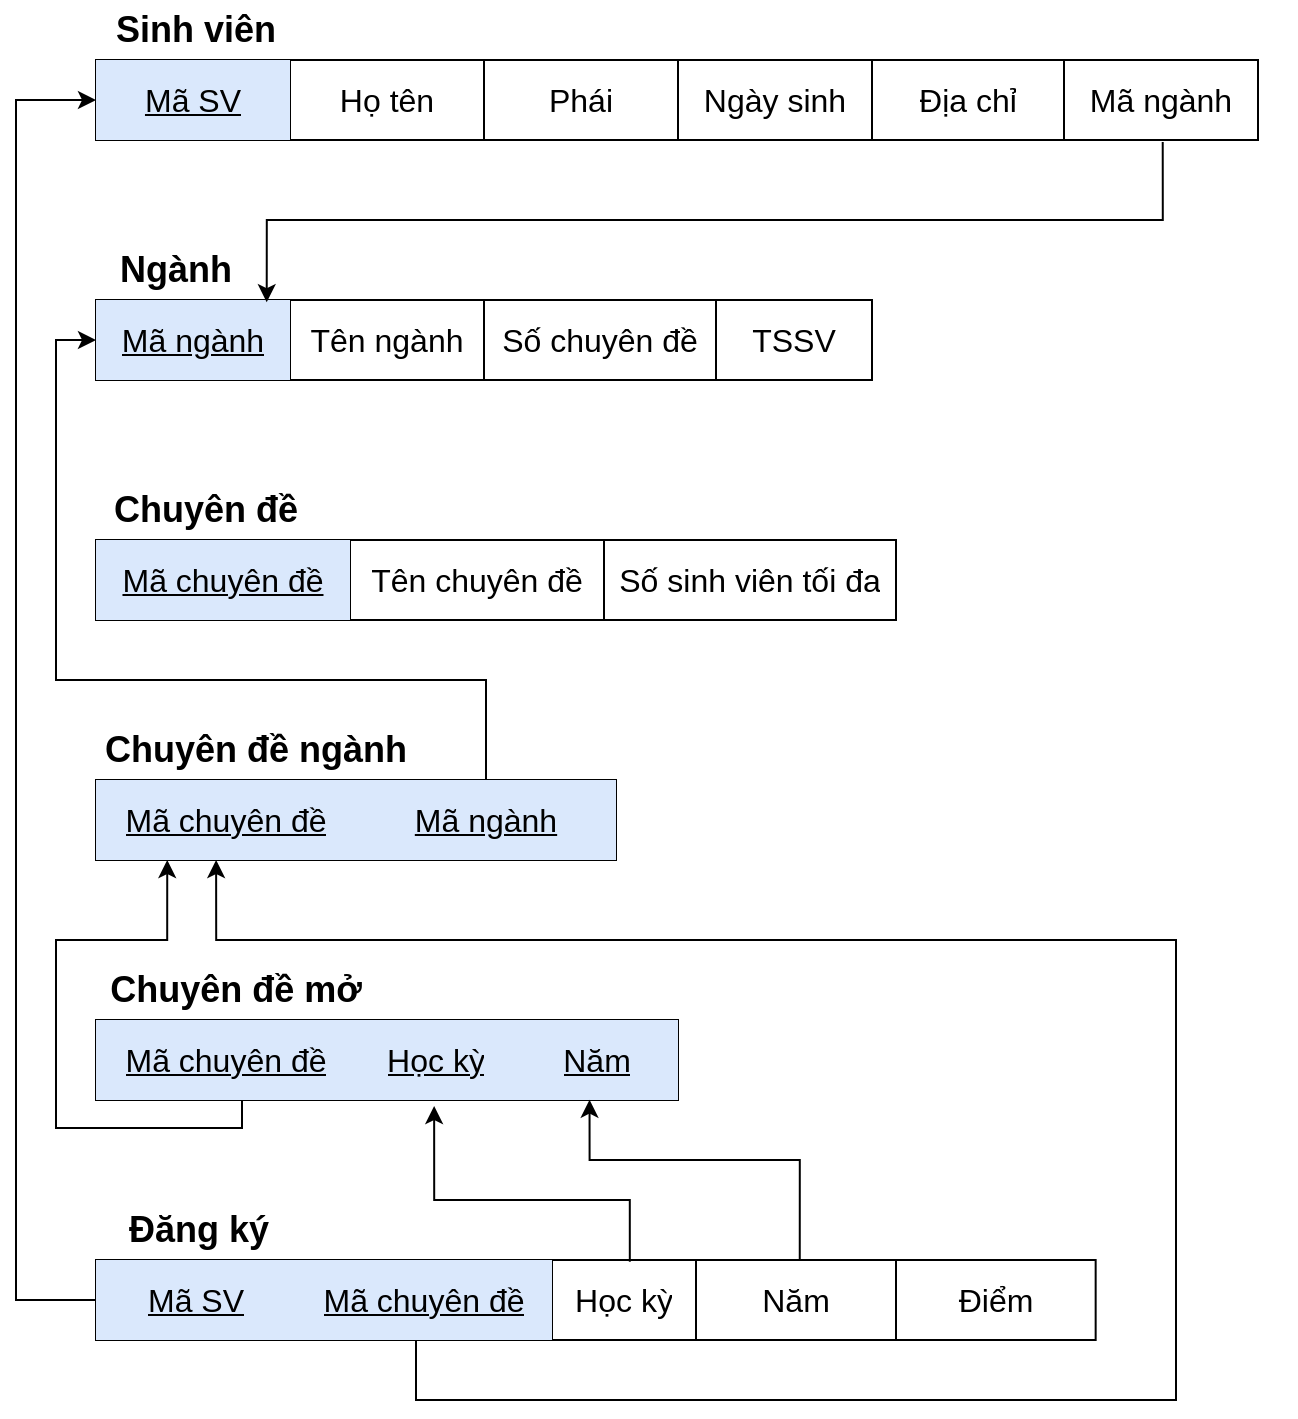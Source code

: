 <mxfile version="24.0.7" type="github">
  <diagram id="R2lEEEUBdFMjLlhIrx00" name="Page-1">
    <mxGraphModel dx="1500" dy="813" grid="1" gridSize="10" guides="1" tooltips="1" connect="1" arrows="1" fold="1" page="1" pageScale="1" pageWidth="850" pageHeight="1100" math="0" shadow="0" extFonts="Permanent Marker^https://fonts.googleapis.com/css?family=Permanent+Marker">
      <root>
        <mxCell id="0" />
        <mxCell id="1" parent="0" />
        <mxCell id="U6j564hqFeKIN1RB1Ltd-18" value="" style="group" parent="1" vertex="1" connectable="0">
          <mxGeometry x="80" y="90" width="581" height="70" as="geometry" />
        </mxCell>
        <mxCell id="U6j564hqFeKIN1RB1Ltd-1" value="" style="shape=table;startSize=0;container=1;collapsible=0;childLayout=tableLayout;fontSize=16;" parent="U6j564hqFeKIN1RB1Ltd-18" vertex="1">
          <mxGeometry y="30" width="581" height="40" as="geometry" />
        </mxCell>
        <mxCell id="U6j564hqFeKIN1RB1Ltd-6" value="" style="shape=tableRow;horizontal=0;startSize=0;swimlaneHead=0;swimlaneBody=0;strokeColor=inherit;top=0;left=0;bottom=0;right=0;collapsible=0;dropTarget=0;fillColor=none;points=[[0,0.5],[1,0.5]];portConstraint=eastwest;fontSize=16;" parent="U6j564hqFeKIN1RB1Ltd-1" vertex="1">
          <mxGeometry width="581" height="40" as="geometry" />
        </mxCell>
        <mxCell id="U6j564hqFeKIN1RB1Ltd-16" value="&lt;u&gt;Mã SV&lt;/u&gt;" style="shape=partialRectangle;html=1;whiteSpace=wrap;connectable=0;strokeColor=#6c8ebf;overflow=hidden;fillColor=#dae8fc;top=0;left=0;bottom=0;right=0;pointerEvents=1;fontSize=16;" parent="U6j564hqFeKIN1RB1Ltd-6" vertex="1">
          <mxGeometry width="97" height="40" as="geometry">
            <mxRectangle width="97" height="40" as="alternateBounds" />
          </mxGeometry>
        </mxCell>
        <mxCell id="U6j564hqFeKIN1RB1Ltd-15" value="Họ tên" style="shape=partialRectangle;html=1;whiteSpace=wrap;connectable=0;strokeColor=inherit;overflow=hidden;fillColor=none;top=0;left=0;bottom=0;right=0;pointerEvents=1;fontSize=16;" parent="U6j564hqFeKIN1RB1Ltd-6" vertex="1">
          <mxGeometry x="97" width="97" height="40" as="geometry">
            <mxRectangle width="97" height="40" as="alternateBounds" />
          </mxGeometry>
        </mxCell>
        <mxCell id="U6j564hqFeKIN1RB1Ltd-14" value="Phái" style="shape=partialRectangle;html=1;whiteSpace=wrap;connectable=0;strokeColor=inherit;overflow=hidden;fillColor=none;top=0;left=0;bottom=0;right=0;pointerEvents=1;fontSize=16;" parent="U6j564hqFeKIN1RB1Ltd-6" vertex="1">
          <mxGeometry x="194" width="97" height="40" as="geometry">
            <mxRectangle width="97" height="40" as="alternateBounds" />
          </mxGeometry>
        </mxCell>
        <mxCell id="U6j564hqFeKIN1RB1Ltd-7" value="Ngày sinh" style="shape=partialRectangle;html=1;whiteSpace=wrap;connectable=0;strokeColor=inherit;overflow=hidden;fillColor=none;top=0;left=0;bottom=0;right=0;pointerEvents=1;fontSize=16;" parent="U6j564hqFeKIN1RB1Ltd-6" vertex="1">
          <mxGeometry x="291" width="97" height="40" as="geometry">
            <mxRectangle width="97" height="40" as="alternateBounds" />
          </mxGeometry>
        </mxCell>
        <mxCell id="U6j564hqFeKIN1RB1Ltd-8" value="Địa chỉ" style="shape=partialRectangle;html=1;whiteSpace=wrap;connectable=0;strokeColor=inherit;overflow=hidden;fillColor=none;top=0;left=0;bottom=0;right=0;pointerEvents=1;fontSize=16;" parent="U6j564hqFeKIN1RB1Ltd-6" vertex="1">
          <mxGeometry x="388" width="96" height="40" as="geometry">
            <mxRectangle width="96" height="40" as="alternateBounds" />
          </mxGeometry>
        </mxCell>
        <mxCell id="U6j564hqFeKIN1RB1Ltd-9" value="Mã ngành" style="shape=partialRectangle;html=1;whiteSpace=wrap;connectable=0;strokeColor=inherit;overflow=hidden;fillColor=none;top=0;left=0;bottom=0;right=0;pointerEvents=1;fontSize=16;" parent="U6j564hqFeKIN1RB1Ltd-6" vertex="1">
          <mxGeometry x="484" width="97" height="40" as="geometry">
            <mxRectangle width="97" height="40" as="alternateBounds" />
          </mxGeometry>
        </mxCell>
        <mxCell id="U6j564hqFeKIN1RB1Ltd-17" value="Sinh viên" style="text;html=1;align=center;verticalAlign=middle;whiteSpace=wrap;rounded=0;fontSize=18;fontStyle=1" parent="U6j564hqFeKIN1RB1Ltd-18" vertex="1">
          <mxGeometry width="100" height="30" as="geometry" />
        </mxCell>
        <mxCell id="U6j564hqFeKIN1RB1Ltd-19" value="" style="group" parent="1" vertex="1" connectable="0">
          <mxGeometry x="80" y="210" width="581" height="70" as="geometry" />
        </mxCell>
        <mxCell id="U6j564hqFeKIN1RB1Ltd-20" value="" style="shape=table;startSize=0;container=1;collapsible=0;childLayout=tableLayout;fontSize=16;" parent="U6j564hqFeKIN1RB1Ltd-19" vertex="1">
          <mxGeometry y="30" width="388" height="40" as="geometry" />
        </mxCell>
        <mxCell id="U6j564hqFeKIN1RB1Ltd-21" value="" style="shape=tableRow;horizontal=0;startSize=0;swimlaneHead=0;swimlaneBody=0;strokeColor=inherit;top=0;left=0;bottom=0;right=0;collapsible=0;dropTarget=0;fillColor=none;points=[[0,0.5],[1,0.5]];portConstraint=eastwest;fontSize=16;" parent="U6j564hqFeKIN1RB1Ltd-20" vertex="1">
          <mxGeometry width="388" height="40" as="geometry" />
        </mxCell>
        <mxCell id="U6j564hqFeKIN1RB1Ltd-22" value="&lt;u&gt;Mã ngành&lt;/u&gt;" style="shape=partialRectangle;html=1;whiteSpace=wrap;connectable=0;strokeColor=#6c8ebf;overflow=hidden;fillColor=#dae8fc;top=0;left=0;bottom=0;right=0;pointerEvents=1;fontSize=16;" parent="U6j564hqFeKIN1RB1Ltd-21" vertex="1">
          <mxGeometry width="97" height="40" as="geometry">
            <mxRectangle width="97" height="40" as="alternateBounds" />
          </mxGeometry>
        </mxCell>
        <mxCell id="U6j564hqFeKIN1RB1Ltd-23" value="Tên ngành" style="shape=partialRectangle;html=1;whiteSpace=wrap;connectable=0;strokeColor=inherit;overflow=hidden;fillColor=none;top=0;left=0;bottom=0;right=0;pointerEvents=1;fontSize=16;" parent="U6j564hqFeKIN1RB1Ltd-21" vertex="1">
          <mxGeometry x="97" width="97" height="40" as="geometry">
            <mxRectangle width="97" height="40" as="alternateBounds" />
          </mxGeometry>
        </mxCell>
        <mxCell id="U6j564hqFeKIN1RB1Ltd-24" value="Số chuyên đề" style="shape=partialRectangle;html=1;whiteSpace=wrap;connectable=0;strokeColor=inherit;overflow=hidden;fillColor=none;top=0;left=0;bottom=0;right=0;pointerEvents=1;fontSize=16;" parent="U6j564hqFeKIN1RB1Ltd-21" vertex="1">
          <mxGeometry x="194" width="116" height="40" as="geometry">
            <mxRectangle width="116" height="40" as="alternateBounds" />
          </mxGeometry>
        </mxCell>
        <mxCell id="U6j564hqFeKIN1RB1Ltd-25" value="TSSV" style="shape=partialRectangle;html=1;whiteSpace=wrap;connectable=0;strokeColor=inherit;overflow=hidden;fillColor=none;top=0;left=0;bottom=0;right=0;pointerEvents=1;fontSize=16;" parent="U6j564hqFeKIN1RB1Ltd-21" vertex="1">
          <mxGeometry x="310" width="78" height="40" as="geometry">
            <mxRectangle width="78" height="40" as="alternateBounds" />
          </mxGeometry>
        </mxCell>
        <mxCell id="U6j564hqFeKIN1RB1Ltd-28" value="Ngành" style="text;html=1;align=center;verticalAlign=middle;whiteSpace=wrap;rounded=0;fontSize=18;fontStyle=1" parent="U6j564hqFeKIN1RB1Ltd-19" vertex="1">
          <mxGeometry width="80" height="30" as="geometry" />
        </mxCell>
        <mxCell id="U6j564hqFeKIN1RB1Ltd-29" value="" style="group" parent="1" vertex="1" connectable="0">
          <mxGeometry x="80" y="330" width="581" height="70" as="geometry" />
        </mxCell>
        <mxCell id="U6j564hqFeKIN1RB1Ltd-30" value="" style="shape=table;startSize=0;container=1;collapsible=0;childLayout=tableLayout;fontSize=16;" parent="U6j564hqFeKIN1RB1Ltd-29" vertex="1">
          <mxGeometry y="30" width="400" height="40" as="geometry" />
        </mxCell>
        <mxCell id="U6j564hqFeKIN1RB1Ltd-31" value="" style="shape=tableRow;horizontal=0;startSize=0;swimlaneHead=0;swimlaneBody=0;strokeColor=inherit;top=0;left=0;bottom=0;right=0;collapsible=0;dropTarget=0;fillColor=none;points=[[0,0.5],[1,0.5]];portConstraint=eastwest;fontSize=16;" parent="U6j564hqFeKIN1RB1Ltd-30" vertex="1">
          <mxGeometry width="400" height="40" as="geometry" />
        </mxCell>
        <mxCell id="U6j564hqFeKIN1RB1Ltd-32" value="&lt;u&gt;Mã chuyên đề&lt;/u&gt;" style="shape=partialRectangle;html=1;whiteSpace=wrap;connectable=0;strokeColor=#6c8ebf;overflow=hidden;fillColor=#dae8fc;top=0;left=0;bottom=0;right=0;pointerEvents=1;fontSize=16;" parent="U6j564hqFeKIN1RB1Ltd-31" vertex="1">
          <mxGeometry width="127" height="40" as="geometry">
            <mxRectangle width="127" height="40" as="alternateBounds" />
          </mxGeometry>
        </mxCell>
        <mxCell id="U6j564hqFeKIN1RB1Ltd-33" value="Tên chuyên đề" style="shape=partialRectangle;html=1;whiteSpace=wrap;connectable=0;strokeColor=inherit;overflow=hidden;fillColor=none;top=0;left=0;bottom=0;right=0;pointerEvents=1;fontSize=16;" parent="U6j564hqFeKIN1RB1Ltd-31" vertex="1">
          <mxGeometry x="127" width="127" height="40" as="geometry">
            <mxRectangle width="127" height="40" as="alternateBounds" />
          </mxGeometry>
        </mxCell>
        <mxCell id="U6j564hqFeKIN1RB1Ltd-34" value="Số sinh viên tối đa" style="shape=partialRectangle;html=1;whiteSpace=wrap;connectable=0;strokeColor=inherit;overflow=hidden;fillColor=none;top=0;left=0;bottom=0;right=0;pointerEvents=1;fontSize=16;" parent="U6j564hqFeKIN1RB1Ltd-31" vertex="1">
          <mxGeometry x="254" width="146" height="40" as="geometry">
            <mxRectangle width="146" height="40" as="alternateBounds" />
          </mxGeometry>
        </mxCell>
        <mxCell id="U6j564hqFeKIN1RB1Ltd-38" value="Chuyên đề" style="text;html=1;align=center;verticalAlign=middle;whiteSpace=wrap;rounded=0;fontSize=18;fontStyle=1" parent="U6j564hqFeKIN1RB1Ltd-29" vertex="1">
          <mxGeometry width="110" height="30" as="geometry" />
        </mxCell>
        <mxCell id="U6j564hqFeKIN1RB1Ltd-39" value="" style="group" parent="1" vertex="1" connectable="0">
          <mxGeometry x="80" y="450" width="581" height="70" as="geometry" />
        </mxCell>
        <mxCell id="U6j564hqFeKIN1RB1Ltd-40" value="" style="shape=table;startSize=0;container=1;collapsible=0;childLayout=tableLayout;fontSize=16;" parent="U6j564hqFeKIN1RB1Ltd-39" vertex="1">
          <mxGeometry y="30" width="260" height="40" as="geometry" />
        </mxCell>
        <mxCell id="U6j564hqFeKIN1RB1Ltd-41" value="" style="shape=tableRow;horizontal=0;startSize=0;swimlaneHead=0;swimlaneBody=0;strokeColor=inherit;top=0;left=0;bottom=0;right=0;collapsible=0;dropTarget=0;fillColor=none;points=[[0,0.5],[1,0.5]];portConstraint=eastwest;fontSize=16;" parent="U6j564hqFeKIN1RB1Ltd-40" vertex="1">
          <mxGeometry width="260" height="40" as="geometry" />
        </mxCell>
        <mxCell id="U6j564hqFeKIN1RB1Ltd-42" value="&lt;u&gt;Mã chuyên đề&lt;/u&gt;" style="shape=partialRectangle;html=1;whiteSpace=wrap;connectable=0;strokeColor=#6c8ebf;overflow=hidden;fillColor=#dae8fc;top=0;left=0;bottom=0;right=0;pointerEvents=1;fontSize=16;" parent="U6j564hqFeKIN1RB1Ltd-41" vertex="1">
          <mxGeometry width="130" height="40" as="geometry">
            <mxRectangle width="130" height="40" as="alternateBounds" />
          </mxGeometry>
        </mxCell>
        <mxCell id="U6j564hqFeKIN1RB1Ltd-43" value="&lt;u&gt;Mã ngành&lt;/u&gt;" style="shape=partialRectangle;html=1;whiteSpace=wrap;connectable=0;strokeColor=#6c8ebf;overflow=hidden;fillColor=#dae8fc;top=0;left=0;bottom=0;right=0;pointerEvents=1;fontSize=16;" parent="U6j564hqFeKIN1RB1Ltd-41" vertex="1">
          <mxGeometry x="130" width="130" height="40" as="geometry">
            <mxRectangle width="130" height="40" as="alternateBounds" />
          </mxGeometry>
        </mxCell>
        <mxCell id="U6j564hqFeKIN1RB1Ltd-48" value="Chuyên đề ngành" style="text;html=1;align=center;verticalAlign=middle;whiteSpace=wrap;rounded=0;fontSize=18;fontStyle=1" parent="U6j564hqFeKIN1RB1Ltd-39" vertex="1">
          <mxGeometry width="160" height="30" as="geometry" />
        </mxCell>
        <mxCell id="U6j564hqFeKIN1RB1Ltd-49" value="" style="group" parent="1" vertex="1" connectable="0">
          <mxGeometry x="80" y="570" width="581" height="70" as="geometry" />
        </mxCell>
        <mxCell id="U6j564hqFeKIN1RB1Ltd-50" value="" style="shape=table;startSize=0;container=1;collapsible=0;childLayout=tableLayout;fontSize=16;" parent="U6j564hqFeKIN1RB1Ltd-49" vertex="1">
          <mxGeometry y="30" width="291" height="40" as="geometry" />
        </mxCell>
        <mxCell id="U6j564hqFeKIN1RB1Ltd-51" value="" style="shape=tableRow;horizontal=0;startSize=0;swimlaneHead=0;swimlaneBody=0;strokeColor=inherit;top=0;left=0;bottom=0;right=0;collapsible=0;dropTarget=0;fillColor=none;points=[[0,0.5],[1,0.5]];portConstraint=eastwest;fontSize=16;" parent="U6j564hqFeKIN1RB1Ltd-50" vertex="1">
          <mxGeometry width="291" height="40" as="geometry" />
        </mxCell>
        <mxCell id="U6j564hqFeKIN1RB1Ltd-52" value="&lt;u&gt;Mã chuyên đề&lt;/u&gt;" style="shape=partialRectangle;html=1;whiteSpace=wrap;connectable=0;strokeColor=#6c8ebf;overflow=hidden;fillColor=#dae8fc;top=0;left=0;bottom=0;right=0;pointerEvents=1;fontSize=16;" parent="U6j564hqFeKIN1RB1Ltd-51" vertex="1">
          <mxGeometry width="130" height="40" as="geometry">
            <mxRectangle width="130" height="40" as="alternateBounds" />
          </mxGeometry>
        </mxCell>
        <mxCell id="U6j564hqFeKIN1RB1Ltd-53" value="&lt;u&gt;Học kỳ&lt;/u&gt;" style="shape=partialRectangle;html=1;whiteSpace=wrap;connectable=0;strokeColor=#6c8ebf;overflow=hidden;fillColor=#dae8fc;top=0;left=0;bottom=0;right=0;pointerEvents=1;fontSize=16;" parent="U6j564hqFeKIN1RB1Ltd-51" vertex="1">
          <mxGeometry x="130" width="80" height="40" as="geometry">
            <mxRectangle width="80" height="40" as="alternateBounds" />
          </mxGeometry>
        </mxCell>
        <mxCell id="U6j564hqFeKIN1RB1Ltd-54" value="&lt;u&gt;Năm&lt;/u&gt;" style="shape=partialRectangle;html=1;whiteSpace=wrap;connectable=0;strokeColor=#6c8ebf;overflow=hidden;fillColor=#dae8fc;top=0;left=0;bottom=0;right=0;pointerEvents=1;fontSize=16;" parent="U6j564hqFeKIN1RB1Ltd-51" vertex="1">
          <mxGeometry x="210" width="81" height="40" as="geometry">
            <mxRectangle width="81" height="40" as="alternateBounds" />
          </mxGeometry>
        </mxCell>
        <mxCell id="U6j564hqFeKIN1RB1Ltd-58" value="Chuyên đề mở" style="text;html=1;align=center;verticalAlign=middle;whiteSpace=wrap;rounded=0;fontSize=18;fontStyle=1" parent="U6j564hqFeKIN1RB1Ltd-49" vertex="1">
          <mxGeometry width="140" height="30" as="geometry" />
        </mxCell>
        <mxCell id="U6j564hqFeKIN1RB1Ltd-59" value="" style="group" parent="1" vertex="1" connectable="0">
          <mxGeometry x="80" y="690" width="600" height="70" as="geometry" />
        </mxCell>
        <mxCell id="U6j564hqFeKIN1RB1Ltd-60" value="" style="shape=table;startSize=0;container=1;collapsible=0;childLayout=tableLayout;fontSize=16;" parent="U6j564hqFeKIN1RB1Ltd-59" vertex="1">
          <mxGeometry y="30" width="499.828" height="40" as="geometry" />
        </mxCell>
        <mxCell id="U6j564hqFeKIN1RB1Ltd-61" value="" style="shape=tableRow;horizontal=0;startSize=0;swimlaneHead=0;swimlaneBody=0;strokeColor=inherit;top=0;left=0;bottom=0;right=0;collapsible=0;dropTarget=0;fillColor=none;points=[[0,0.5],[1,0.5]];portConstraint=eastwest;fontSize=16;" parent="U6j564hqFeKIN1RB1Ltd-60" vertex="1">
          <mxGeometry width="499.828" height="40" as="geometry" />
        </mxCell>
        <mxCell id="U6j564hqFeKIN1RB1Ltd-62" value="&lt;u&gt;Mã SV&lt;/u&gt;" style="shape=partialRectangle;html=1;whiteSpace=wrap;connectable=0;strokeColor=#6c8ebf;overflow=hidden;fillColor=#dae8fc;top=0;left=0;bottom=0;right=0;pointerEvents=1;fontSize=16;" parent="U6j564hqFeKIN1RB1Ltd-61" vertex="1">
          <mxGeometry width="100" height="40" as="geometry">
            <mxRectangle width="100" height="40" as="alternateBounds" />
          </mxGeometry>
        </mxCell>
        <mxCell id="U6j564hqFeKIN1RB1Ltd-63" value="&lt;u&gt;Mã chuyên đề&lt;/u&gt;" style="shape=partialRectangle;html=1;whiteSpace=wrap;connectable=0;strokeColor=#6c8ebf;overflow=hidden;fillColor=#dae8fc;top=0;left=0;bottom=0;right=0;pointerEvents=1;fontSize=16;" parent="U6j564hqFeKIN1RB1Ltd-61" vertex="1">
          <mxGeometry x="100" width="128" height="40" as="geometry">
            <mxRectangle width="128" height="40" as="alternateBounds" />
          </mxGeometry>
        </mxCell>
        <mxCell id="U6j564hqFeKIN1RB1Ltd-64" value="Học kỳ" style="shape=partialRectangle;html=1;whiteSpace=wrap;connectable=0;strokeColor=inherit;overflow=hidden;fillColor=none;top=0;left=0;bottom=0;right=0;pointerEvents=1;fontSize=16;" parent="U6j564hqFeKIN1RB1Ltd-61" vertex="1">
          <mxGeometry x="228" width="72" height="40" as="geometry">
            <mxRectangle width="72" height="40" as="alternateBounds" />
          </mxGeometry>
        </mxCell>
        <mxCell id="U6j564hqFeKIN1RB1Ltd-65" value="Năm" style="shape=partialRectangle;html=1;whiteSpace=wrap;connectable=0;strokeColor=inherit;overflow=hidden;fillColor=none;top=0;left=0;bottom=0;right=0;pointerEvents=1;fontSize=16;" parent="U6j564hqFeKIN1RB1Ltd-61" vertex="1">
          <mxGeometry x="300" width="100" height="40" as="geometry">
            <mxRectangle width="100" height="40" as="alternateBounds" />
          </mxGeometry>
        </mxCell>
        <mxCell id="U6j564hqFeKIN1RB1Ltd-66" value="Điểm" style="shape=partialRectangle;html=1;whiteSpace=wrap;connectable=0;strokeColor=inherit;overflow=hidden;fillColor=none;top=0;left=0;bottom=0;right=0;pointerEvents=1;fontSize=16;" parent="U6j564hqFeKIN1RB1Ltd-61" vertex="1">
          <mxGeometry x="400" width="100" height="40" as="geometry">
            <mxRectangle width="100" height="40" as="alternateBounds" />
          </mxGeometry>
        </mxCell>
        <mxCell id="U6j564hqFeKIN1RB1Ltd-68" value="Đăng ký" style="text;html=1;align=center;verticalAlign=middle;whiteSpace=wrap;rounded=0;fontSize=18;fontStyle=1" parent="U6j564hqFeKIN1RB1Ltd-59" vertex="1">
          <mxGeometry width="103.27" height="30" as="geometry" />
        </mxCell>
        <mxCell id="0s46tW8PCPgh6GzergOO-2" style="edgeStyle=orthogonalEdgeStyle;rounded=0;orthogonalLoop=1;jettySize=auto;html=1;entryX=0.137;entryY=1.155;entryDx=0;entryDy=0;entryPerimeter=0;" edge="1" parent="1">
          <mxGeometry relative="1" as="geometry">
            <mxPoint x="153" y="640" as="sourcePoint" />
            <mxPoint x="115.62" y="520.0" as="targetPoint" />
            <Array as="points">
              <mxPoint x="153" y="654" />
              <mxPoint x="60" y="654" />
              <mxPoint x="60" y="560" />
              <mxPoint x="116" y="560" />
            </Array>
          </mxGeometry>
        </mxCell>
        <mxCell id="0s46tW8PCPgh6GzergOO-3" style="edgeStyle=orthogonalEdgeStyle;rounded=0;orthogonalLoop=1;jettySize=auto;html=1;exitX=0.75;exitY=0;exitDx=0;exitDy=0;" edge="1" parent="1" source="U6j564hqFeKIN1RB1Ltd-40" target="U6j564hqFeKIN1RB1Ltd-21">
          <mxGeometry relative="1" as="geometry">
            <Array as="points">
              <mxPoint x="275" y="430" />
              <mxPoint x="60" y="430" />
              <mxPoint x="60" y="260" />
            </Array>
          </mxGeometry>
        </mxCell>
        <mxCell id="0s46tW8PCPgh6GzergOO-4" style="edgeStyle=orthogonalEdgeStyle;rounded=0;orthogonalLoop=1;jettySize=auto;html=1;exitX=0;exitY=0.5;exitDx=0;exitDy=0;entryX=0;entryY=0.5;entryDx=0;entryDy=0;" edge="1" parent="1" source="U6j564hqFeKIN1RB1Ltd-61" target="U6j564hqFeKIN1RB1Ltd-1">
          <mxGeometry relative="1" as="geometry">
            <Array as="points">
              <mxPoint x="40" y="740" />
              <mxPoint x="40" y="140" />
            </Array>
          </mxGeometry>
        </mxCell>
        <mxCell id="0s46tW8PCPgh6GzergOO-6" style="edgeStyle=orthogonalEdgeStyle;rounded=0;orthogonalLoop=1;jettySize=auto;html=1;entryX=0.231;entryY=1;entryDx=0;entryDy=0;entryPerimeter=0;" edge="1" parent="1" target="U6j564hqFeKIN1RB1Ltd-41">
          <mxGeometry relative="1" as="geometry">
            <mxPoint x="240" y="760" as="sourcePoint" />
            <Array as="points">
              <mxPoint x="240" y="790" />
              <mxPoint x="620" y="790" />
              <mxPoint x="620" y="560" />
              <mxPoint x="140" y="560" />
            </Array>
          </mxGeometry>
        </mxCell>
        <mxCell id="0s46tW8PCPgh6GzergOO-7" style="edgeStyle=orthogonalEdgeStyle;rounded=0;orthogonalLoop=1;jettySize=auto;html=1;exitX=0.534;exitY=0.021;exitDx=0;exitDy=0;entryX=0.581;entryY=1.075;entryDx=0;entryDy=0;entryPerimeter=0;exitPerimeter=0;" edge="1" parent="1" source="U6j564hqFeKIN1RB1Ltd-61" target="U6j564hqFeKIN1RB1Ltd-50">
          <mxGeometry relative="1" as="geometry">
            <Array as="points">
              <mxPoint x="347" y="690" />
              <mxPoint x="249" y="690" />
            </Array>
          </mxGeometry>
        </mxCell>
        <mxCell id="0s46tW8PCPgh6GzergOO-9" style="edgeStyle=orthogonalEdgeStyle;rounded=0;orthogonalLoop=1;jettySize=auto;html=1;entryX=0.848;entryY=0.996;entryDx=0;entryDy=0;entryPerimeter=0;exitX=0.704;exitY=-0.001;exitDx=0;exitDy=0;exitPerimeter=0;" edge="1" parent="1" source="U6j564hqFeKIN1RB1Ltd-61" target="U6j564hqFeKIN1RB1Ltd-51">
          <mxGeometry relative="1" as="geometry">
            <mxPoint x="580" y="740" as="sourcePoint" />
            <Array as="points">
              <mxPoint x="432" y="670" />
              <mxPoint x="327" y="670" />
            </Array>
          </mxGeometry>
        </mxCell>
        <mxCell id="0s46tW8PCPgh6GzergOO-11" style="edgeStyle=orthogonalEdgeStyle;rounded=0;orthogonalLoop=1;jettySize=auto;html=1;exitX=0.918;exitY=1.024;exitDx=0;exitDy=0;entryX=0.22;entryY=0.028;entryDx=0;entryDy=0;entryPerimeter=0;exitPerimeter=0;" edge="1" parent="1" source="U6j564hqFeKIN1RB1Ltd-6" target="U6j564hqFeKIN1RB1Ltd-20">
          <mxGeometry relative="1" as="geometry" />
        </mxCell>
      </root>
    </mxGraphModel>
  </diagram>
</mxfile>

